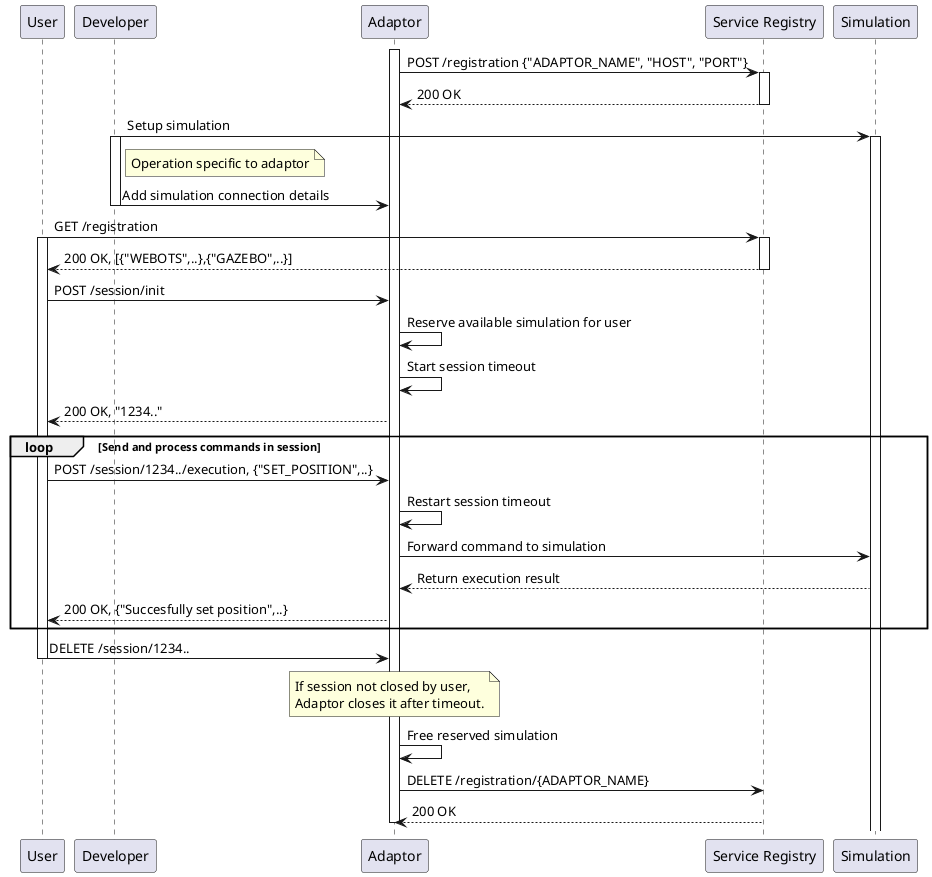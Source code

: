 @startuml
participant "User" as U
participant "Developer" as D
participant "Adaptor" as A
participant "Service Registry" as SR
participant "Simulation" as S

activate A
A -> SR: POST /registration {"ADAPTOR_NAME", "HOST", "PORT"}
activate SR
SR --> A: 200 OK
deactivate SR
D -> S: Setup simulation
activate D
activate S
note right of D: Operation specific to adaptor
D -> A: Add simulation connection details
deactivate D
U -> SR: GET /registration
activate SR
activate U
SR --> U: 200 OK, [{"WEBOTS",..},{"GAZEBO",..}]
deactivate SR
U -> A: POST /session/init
A -> A: Reserve available simulation for user
A -> A: Start session timeout
A --> U: 200 OK, "1234.."
loop Send and process commands in session
    U -> A: POST /session/1234../execution, {"SET_POSITION",..}
	A -> A: Restart session timeout
    A -> S: Forward command to simulation
    S --> A: Return execution result
    A --> U: 200 OK, {"Succesfully set position",..}
end

U -> A: DELETE /session/1234..
deactivate U
note over A: If session not closed by user, \nAdaptor closes it after timeout.
A -> A: Free reserved simulation
A -> SR: DELETE /registration/{ADAPTOR_NAME}
SR --> A: 200 OK
deactivate A


@enduml
